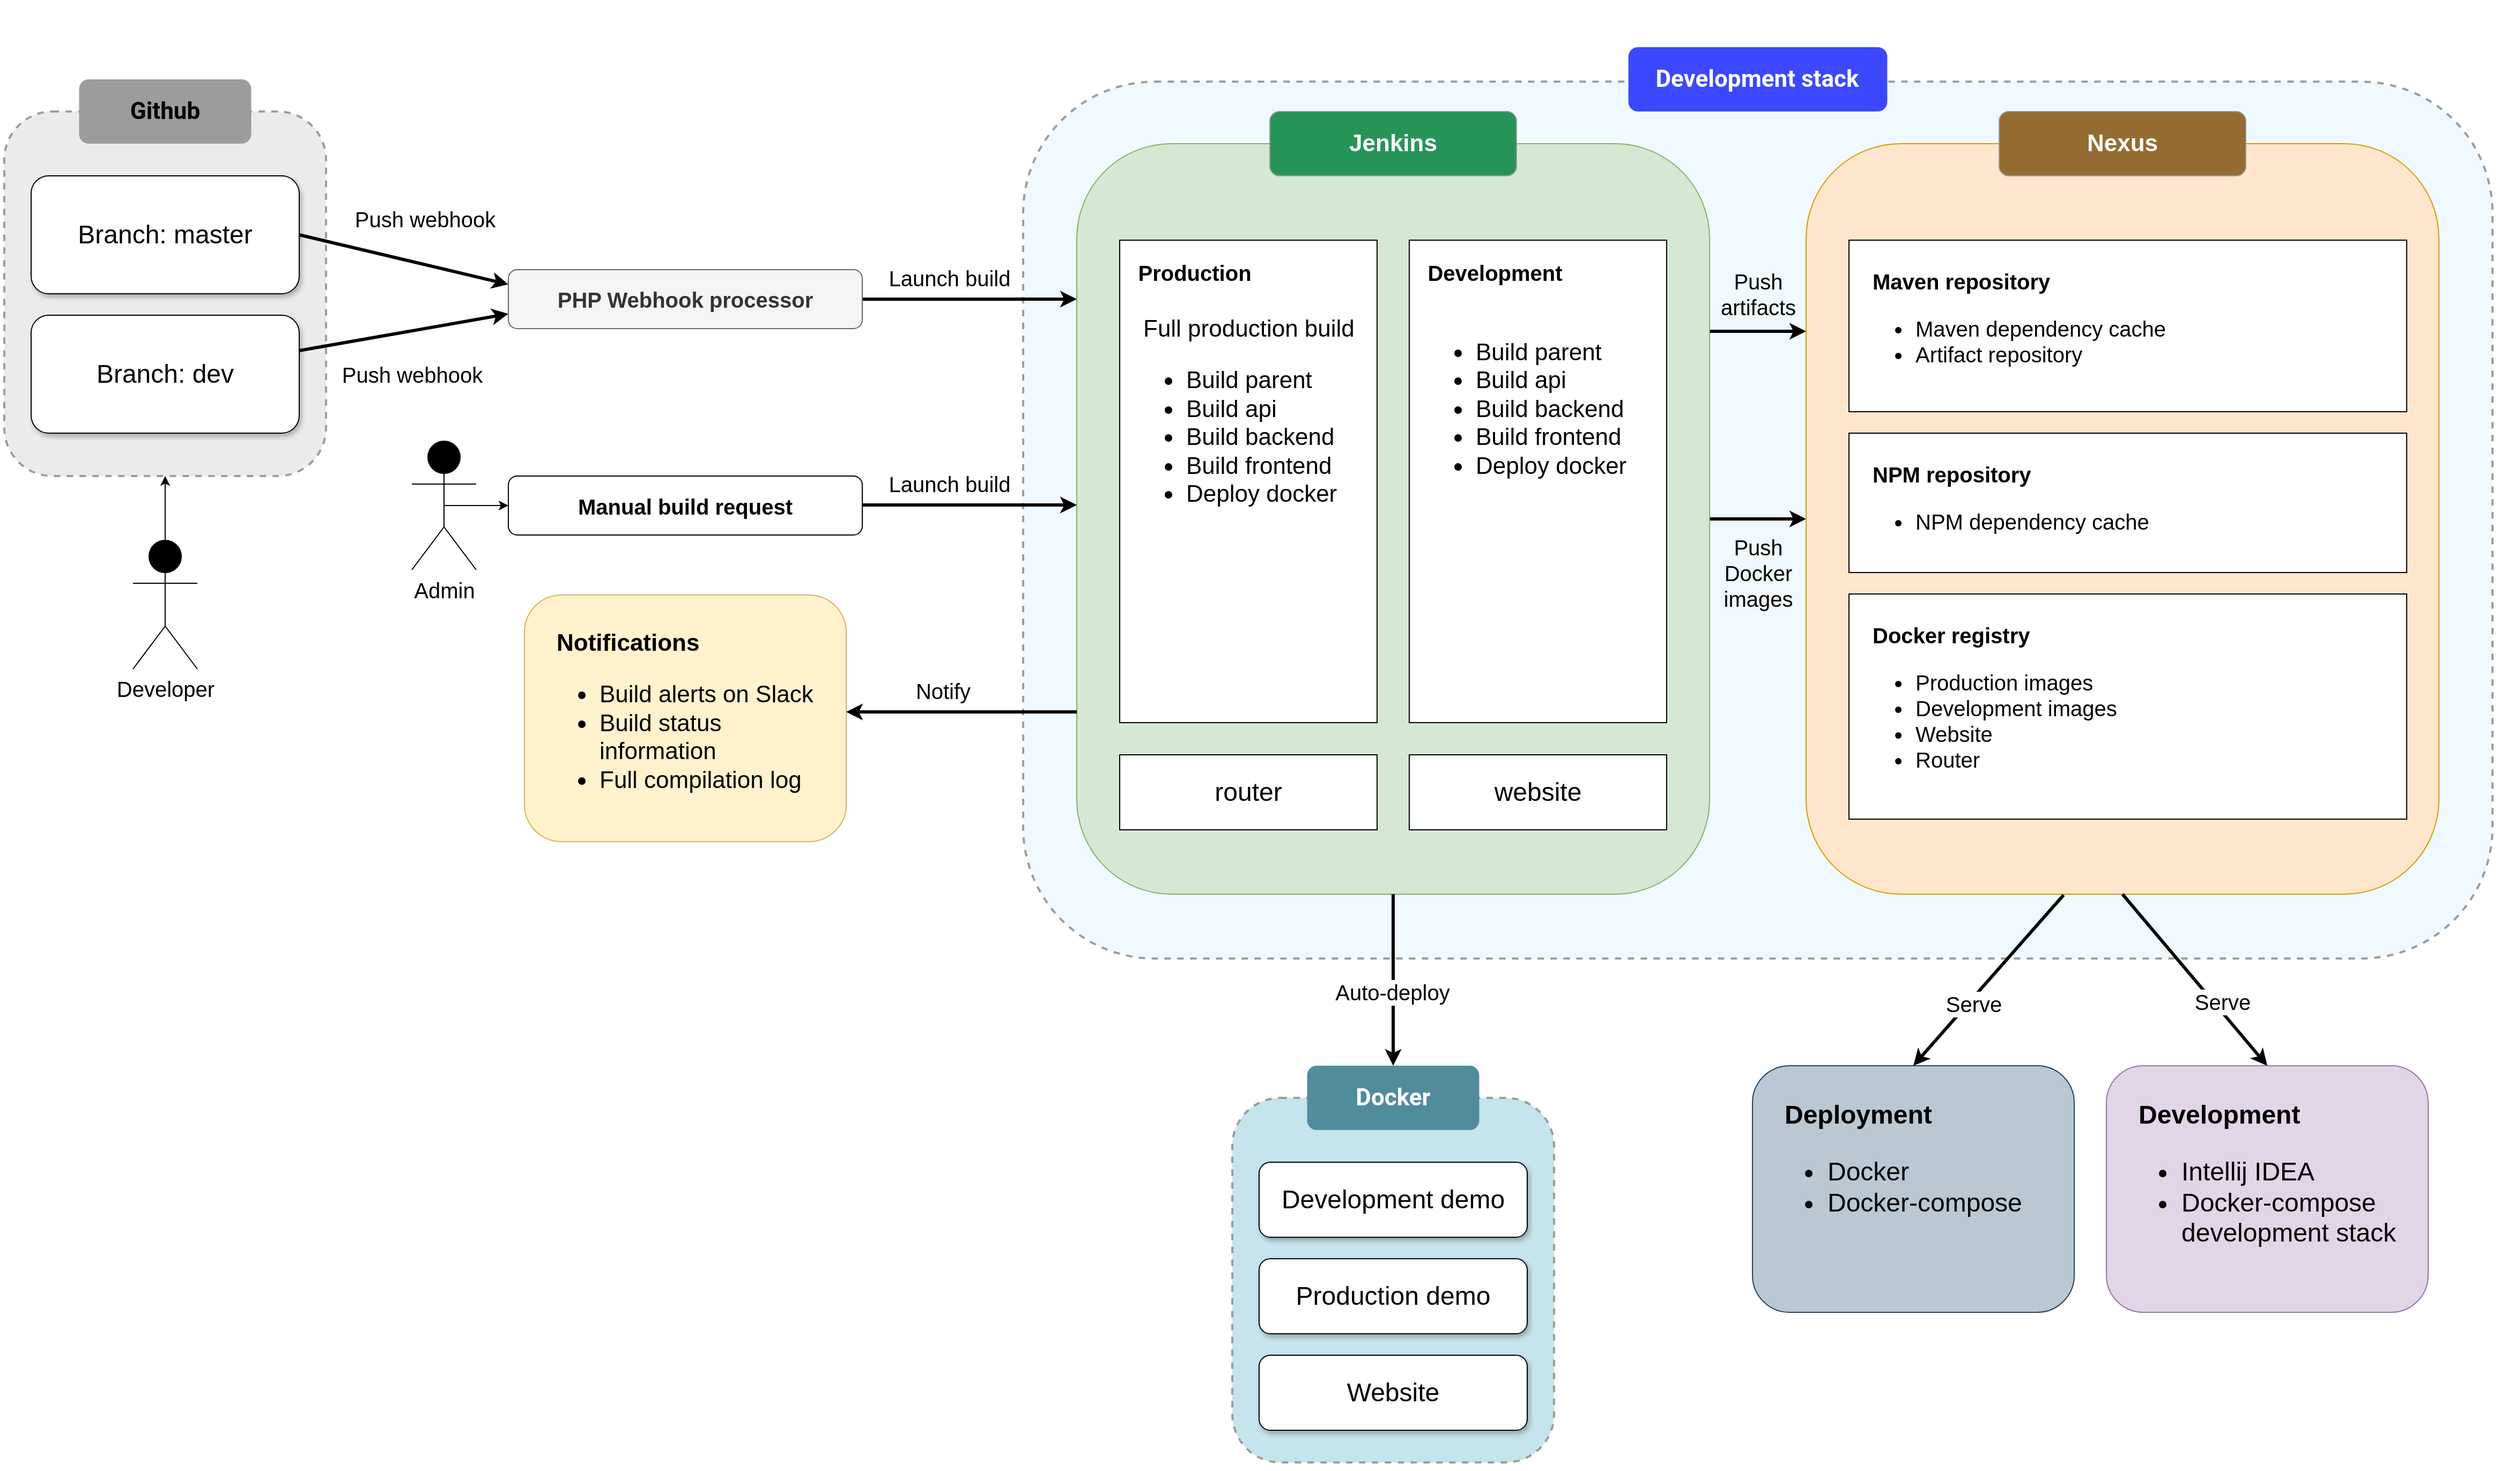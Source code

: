 <mxfile version="13.7.9" type="device"><diagram id="1MRbWPMIIsRU6n4jQsbE" name="Page-1"><mxGraphModel dx="5161" dy="1391" grid="1" gridSize="10" guides="1" tooltips="1" connect="1" arrows="1" fold="1" page="1" pageScale="1" pageWidth="850" pageHeight="1100" math="0" shadow="0"><root><mxCell id="0"/><mxCell id="1" parent="0"/><mxCell id="wqlH8wMl_1PshJqII6cn-4" value="" style="group;shadow=1;" vertex="1" connectable="0" parent="1"><mxGeometry x="-90" y="50" width="1370" height="890" as="geometry"/></mxCell><mxCell id="wqlH8wMl_1PshJqII6cn-5" value="" style="rounded=1;whiteSpace=wrap;html=1;dashed=1;strokeColor=#9C9C9C;strokeWidth=2;fillColor=#F0F9FF;" vertex="1" parent="wqlH8wMl_1PshJqII6cn-4"><mxGeometry y="72.162" width="1370" height="817.838" as="geometry"/></mxCell><mxCell id="wqlH8wMl_1PshJqII6cn-6" value="Development stack" style="rounded=1;whiteSpace=wrap;html=1;dashed=1;fillColor=#3B48FF;strokeColor=none;fontColor=#FFFFFF;fontSize=22;fontFamily=Roboto;fontSource=https%3A%2F%2Ffonts.googleapis.com%2Fcss%3Ffamily%3DRoboto;fontStyle=1" vertex="1" parent="wqlH8wMl_1PshJqII6cn-4"><mxGeometry x="564.3" y="40" width="241.4" height="60" as="geometry"/></mxCell><mxCell id="wqlH8wMl_1PshJqII6cn-52" style="edgeStyle=none;rounded=0;orthogonalLoop=1;jettySize=auto;html=1;exitX=1;exitY=0.25;exitDx=0;exitDy=0;entryX=0;entryY=0.25;entryDx=0;entryDy=0;startArrow=none;startFill=0;endArrow=classic;endFill=1;strokeWidth=3;fontSize=20;fontColor=#000000;" edge="1" parent="wqlH8wMl_1PshJqII6cn-4" source="wqlH8wMl_1PshJqII6cn-9" target="wqlH8wMl_1PshJqII6cn-10"><mxGeometry relative="1" as="geometry"/></mxCell><mxCell id="wqlH8wMl_1PshJqII6cn-53" value="Push&lt;br&gt;artifacts" style="edgeLabel;html=1;align=center;verticalAlign=middle;resizable=0;points=[];fontSize=20;fontColor=#000000;labelBackgroundColor=none;" vertex="1" connectable="0" parent="wqlH8wMl_1PshJqII6cn-52"><mxGeometry x="-0.303" y="2" relative="1" as="geometry"><mxPoint x="13.24" y="-33" as="offset"/></mxGeometry></mxCell><mxCell id="wqlH8wMl_1PshJqII6cn-54" style="edgeStyle=none;rounded=0;orthogonalLoop=1;jettySize=auto;html=1;exitX=1;exitY=0.5;exitDx=0;exitDy=0;entryX=0;entryY=0.5;entryDx=0;entryDy=0;startArrow=none;startFill=0;endArrow=classic;endFill=1;strokeWidth=3;fontSize=20;fontColor=#000000;" edge="1" parent="wqlH8wMl_1PshJqII6cn-4" source="wqlH8wMl_1PshJqII6cn-9" target="wqlH8wMl_1PshJqII6cn-10"><mxGeometry relative="1" as="geometry"/></mxCell><mxCell id="wqlH8wMl_1PshJqII6cn-55" value="Push&lt;br&gt;Docker&lt;br&gt;images" style="edgeLabel;html=1;align=center;verticalAlign=middle;resizable=0;points=[];fontSize=20;fontColor=#000000;labelBackgroundColor=none;" vertex="1" connectable="0" parent="wqlH8wMl_1PshJqII6cn-54"><mxGeometry x="-0.486" relative="1" as="geometry"><mxPoint x="21.47" y="50" as="offset"/></mxGeometry></mxCell><mxCell id="wqlH8wMl_1PshJqII6cn-9" value="" style="rounded=1;whiteSpace=wrap;html=1;shadow=0;strokeColor=#82b366;strokeWidth=1;fillColor=#d5e8d4;fontSize=20;" vertex="1" parent="wqlH8wMl_1PshJqII6cn-4"><mxGeometry x="50" y="130" width="590" height="700" as="geometry"/></mxCell><mxCell id="wqlH8wMl_1PshJqII6cn-10" value="" style="rounded=1;whiteSpace=wrap;html=1;shadow=0;strokeColor=#d79b00;strokeWidth=1;fillColor=#ffe6cc;fontSize=20;" vertex="1" parent="wqlH8wMl_1PshJqII6cn-4"><mxGeometry x="730" y="130" width="590" height="700" as="geometry"/></mxCell><mxCell id="wqlH8wMl_1PshJqII6cn-11" value="Jenkins" style="rounded=1;whiteSpace=wrap;html=1;shadow=0;strokeColor=#9C9C9C;strokeWidth=1;fontSize=22;fillColor=#269459;fontColor=#FFFFFF;fontStyle=1" vertex="1" parent="wqlH8wMl_1PshJqII6cn-4"><mxGeometry x="230" y="100" width="230" height="60" as="geometry"/></mxCell><mxCell id="wqlH8wMl_1PshJqII6cn-12" value="Nexus" style="rounded=1;whiteSpace=wrap;html=1;shadow=0;strokeColor=#9C9C9C;strokeWidth=1;fontSize=22;fontColor=#FFFFFF;fillColor=#946C31;fontStyle=1" vertex="1" parent="wqlH8wMl_1PshJqII6cn-4"><mxGeometry x="910" y="100" width="230" height="60" as="geometry"/></mxCell><mxCell id="wqlH8wMl_1PshJqII6cn-25" value="" style="rounded=0;whiteSpace=wrap;html=1;shadow=0;strokeWidth=1;fontSize=20;" vertex="1" parent="wqlH8wMl_1PshJqII6cn-4"><mxGeometry x="90" y="220" width="240" height="450" as="geometry"/></mxCell><mxCell id="wqlH8wMl_1PshJqII6cn-26" value="" style="rounded=0;whiteSpace=wrap;html=1;shadow=0;strokeWidth=1;fontSize=20;" vertex="1" parent="wqlH8wMl_1PshJqII6cn-4"><mxGeometry x="360" y="220" width="240" height="450" as="geometry"/></mxCell><mxCell id="wqlH8wMl_1PshJqII6cn-27" value="Production" style="text;html=1;strokeColor=none;fillColor=none;align=center;verticalAlign=middle;whiteSpace=wrap;rounded=0;shadow=0;fontSize=20;fontColor=#000000;fontStyle=1" vertex="1" parent="wqlH8wMl_1PshJqII6cn-4"><mxGeometry x="110" y="240" width="100" height="20" as="geometry"/></mxCell><mxCell id="wqlH8wMl_1PshJqII6cn-28" value="Development" style="text;html=1;strokeColor=none;fillColor=none;align=center;verticalAlign=middle;whiteSpace=wrap;rounded=0;shadow=0;fontSize=20;fontColor=#000000;fontStyle=1" vertex="1" parent="wqlH8wMl_1PshJqII6cn-4"><mxGeometry x="380" y="240" width="120" height="20" as="geometry"/></mxCell><mxCell id="wqlH8wMl_1PshJqII6cn-29" value="router" style="rounded=0;whiteSpace=wrap;html=1;shadow=0;strokeWidth=1;fontSize=24;" vertex="1" parent="wqlH8wMl_1PshJqII6cn-4"><mxGeometry x="90" y="700" width="240" height="70" as="geometry"/></mxCell><mxCell id="wqlH8wMl_1PshJqII6cn-42" value="website" style="rounded=0;whiteSpace=wrap;html=1;shadow=0;strokeWidth=1;fontSize=24;" vertex="1" parent="wqlH8wMl_1PshJqII6cn-4"><mxGeometry x="360" y="700" width="240" height="70" as="geometry"/></mxCell><mxCell id="wqlH8wMl_1PshJqII6cn-45" value="&lt;span style=&quot;font-size: 22px;&quot;&gt;Full production build&lt;/span&gt;&lt;br style=&quot;font-size: 22px;&quot;&gt;&lt;ul style=&quot;font-size: 22px;&quot;&gt;&lt;li style=&quot;font-size: 22px;&quot;&gt;Build parent&lt;/li&gt;&lt;li style=&quot;font-size: 22px;&quot;&gt;Build api&lt;/li&gt;&lt;li style=&quot;font-size: 22px;&quot;&gt;Build backend&lt;/li&gt;&lt;li style=&quot;font-size: 22px;&quot;&gt;Build frontend&lt;/li&gt;&lt;li style=&quot;font-size: 22px;&quot;&gt;Deploy docker&lt;/li&gt;&lt;/ul&gt;" style="text;html=1;strokeColor=none;fillColor=none;align=left;verticalAlign=top;whiteSpace=wrap;rounded=0;shadow=0;fontSize=22;fontColor=#000000;" vertex="1" parent="wqlH8wMl_1PshJqII6cn-4"><mxGeometry x="110" y="283" width="200" height="367" as="geometry"/></mxCell><mxCell id="wqlH8wMl_1PshJqII6cn-46" value="&lt;ul style=&quot;font-size: 22px;&quot;&gt;&lt;li style=&quot;font-size: 22px;&quot;&gt;Build parent&lt;/li&gt;&lt;li style=&quot;font-size: 22px;&quot;&gt;Build api&lt;/li&gt;&lt;li style=&quot;font-size: 22px;&quot;&gt;Build backend&lt;/li&gt;&lt;li style=&quot;font-size: 22px;&quot;&gt;Build frontend&lt;/li&gt;&lt;li style=&quot;font-size: 22px;&quot;&gt;Deploy docker&lt;/li&gt;&lt;/ul&gt;" style="text;html=1;strokeColor=none;fillColor=none;align=left;verticalAlign=top;whiteSpace=wrap;rounded=0;shadow=0;fontSize=22;fontColor=#000000;" vertex="1" parent="wqlH8wMl_1PshJqII6cn-4"><mxGeometry x="380" y="283" width="200" height="367" as="geometry"/></mxCell><mxCell id="wqlH8wMl_1PshJqII6cn-67" value="" style="rounded=0;whiteSpace=wrap;html=1;shadow=0;labelBackgroundColor=none;strokeWidth=1;fontSize=20;align=left;" vertex="1" parent="wqlH8wMl_1PshJqII6cn-4"><mxGeometry x="770" y="220" width="520" height="160" as="geometry"/></mxCell><mxCell id="wqlH8wMl_1PshJqII6cn-68" value="" style="rounded=0;whiteSpace=wrap;html=1;shadow=0;labelBackgroundColor=none;strokeWidth=1;fontSize=20;align=left;" vertex="1" parent="wqlH8wMl_1PshJqII6cn-4"><mxGeometry x="770" y="550" width="520" height="210" as="geometry"/></mxCell><mxCell id="wqlH8wMl_1PshJqII6cn-69" value="&lt;b&gt;Maven repository&lt;/b&gt;&lt;br&gt;&lt;ul&gt;&lt;li&gt;Maven dependency cache&lt;/li&gt;&lt;li&gt;Artifact repository&lt;/li&gt;&lt;/ul&gt;" style="text;html=1;strokeColor=none;fillColor=none;align=left;verticalAlign=top;whiteSpace=wrap;rounded=0;shadow=0;labelBackgroundColor=none;fontSize=20;" vertex="1" parent="wqlH8wMl_1PshJqII6cn-4"><mxGeometry x="790" y="240" width="480" height="120" as="geometry"/></mxCell><mxCell id="wqlH8wMl_1PshJqII6cn-93" value="&lt;b&gt;Docker registry&lt;/b&gt;&lt;br&gt;&lt;ul&gt;&lt;li&gt;Production images&lt;/li&gt;&lt;li&gt;Development images&lt;/li&gt;&lt;li&gt;Website&lt;/li&gt;&lt;li&gt;Router&lt;/li&gt;&lt;/ul&gt;" style="text;html=1;strokeColor=none;fillColor=none;align=left;verticalAlign=top;whiteSpace=wrap;rounded=0;shadow=0;labelBackgroundColor=none;fontSize=20;" vertex="1" parent="wqlH8wMl_1PshJqII6cn-4"><mxGeometry x="790" y="570" width="480" height="170" as="geometry"/></mxCell><mxCell id="wqlH8wMl_1PshJqII6cn-94" value="" style="rounded=0;whiteSpace=wrap;html=1;shadow=0;labelBackgroundColor=none;strokeWidth=1;fontSize=20;align=left;" vertex="1" parent="wqlH8wMl_1PshJqII6cn-4"><mxGeometry x="770" y="400" width="520" height="130" as="geometry"/></mxCell><mxCell id="wqlH8wMl_1PshJqII6cn-95" value="&lt;b&gt;NPM repository&lt;/b&gt;&lt;br&gt;&lt;ul&gt;&lt;li&gt;NPM dependency cache&lt;/li&gt;&lt;/ul&gt;" style="text;html=1;strokeColor=none;fillColor=none;align=left;verticalAlign=top;whiteSpace=wrap;rounded=0;shadow=0;labelBackgroundColor=none;fontSize=20;" vertex="1" parent="wqlH8wMl_1PshJqII6cn-4"><mxGeometry x="790" y="420" width="480" height="100" as="geometry"/></mxCell><mxCell id="wqlH8wMl_1PshJqII6cn-16" style="edgeStyle=orthogonalEdgeStyle;rounded=0;orthogonalLoop=1;jettySize=auto;html=1;fontSize=20;fontColor=#FFFFFF;strokeWidth=3;" edge="1" parent="1" source="wqlH8wMl_1PshJqII6cn-13"><mxGeometry relative="1" as="geometry"><mxPoint x="-40" y="325" as="targetPoint"/><Array as="points"><mxPoint x="-100" y="325"/><mxPoint x="-100" y="325"/></Array></mxGeometry></mxCell><mxCell id="wqlH8wMl_1PshJqII6cn-20" value="Launch build" style="edgeLabel;html=1;align=center;verticalAlign=middle;resizable=0;points=[];fontSize=20;fontColor=#000000;" vertex="1" connectable="0" parent="wqlH8wMl_1PshJqII6cn-16"><mxGeometry x="0.158" y="-51" relative="1" as="geometry"><mxPoint x="-35" y="-71" as="offset"/></mxGeometry></mxCell><mxCell id="wqlH8wMl_1PshJqII6cn-13" value="PHP Webhook processor" style="rounded=1;whiteSpace=wrap;html=1;shadow=0;strokeColor=#666666;strokeWidth=1;fillColor=#f5f5f5;fontSize=20;fontColor=#333333;fontStyle=1" vertex="1" parent="1"><mxGeometry x="-570" y="297.5" width="330" height="55" as="geometry"/></mxCell><mxCell id="wqlH8wMl_1PshJqII6cn-14" value="" style="group" vertex="1" connectable="0" parent="1"><mxGeometry x="-1040" y="120" width="300" height="370" as="geometry"/></mxCell><mxCell id="wqlH8wMl_1PshJqII6cn-3" value="" style="group;shadow=1;" vertex="1" connectable="0" parent="wqlH8wMl_1PshJqII6cn-14"><mxGeometry width="300" height="370" as="geometry"/></mxCell><mxCell id="wqlH8wMl_1PshJqII6cn-1" value="" style="rounded=1;whiteSpace=wrap;html=1;dashed=1;strokeColor=#9C9C9C;strokeWidth=2;fillColor=#EBEBEB;" vertex="1" parent="wqlH8wMl_1PshJqII6cn-3"><mxGeometry y="30" width="300" height="340" as="geometry"/></mxCell><mxCell id="wqlH8wMl_1PshJqII6cn-2" value="Github" style="rounded=1;whiteSpace=wrap;html=1;dashed=1;strokeColor=none;fontSize=22;fontFamily=Roboto;fontSource=https%3A%2F%2Ffonts.googleapis.com%2Fcss%3Ffamily%3DRoboto;fillColor=#9C9C9C;fontStyle=1" vertex="1" parent="wqlH8wMl_1PshJqII6cn-3"><mxGeometry x="69.767" width="160.465" height="60" as="geometry"/></mxCell><mxCell id="wqlH8wMl_1PshJqII6cn-7" value="Branch: master" style="rounded=1;whiteSpace=wrap;html=1;shadow=1;strokeWidth=1;fontSize=24;" vertex="1" parent="wqlH8wMl_1PshJqII6cn-3"><mxGeometry x="25" y="90" width="250" height="110" as="geometry"/></mxCell><mxCell id="wqlH8wMl_1PshJqII6cn-8" value="Branch: dev" style="rounded=1;whiteSpace=wrap;html=1;shadow=1;strokeWidth=1;fontSize=24;" vertex="1" parent="wqlH8wMl_1PshJqII6cn-14"><mxGeometry x="25" y="220" width="250" height="110" as="geometry"/></mxCell><mxCell id="wqlH8wMl_1PshJqII6cn-15" style="rounded=0;orthogonalLoop=1;jettySize=auto;html=1;fontSize=20;fontColor=#FFFFFF;strokeWidth=3;exitX=1;exitY=0.5;exitDx=0;exitDy=0;entryX=0;entryY=0.25;entryDx=0;entryDy=0;" edge="1" parent="1" source="wqlH8wMl_1PshJqII6cn-7" target="wqlH8wMl_1PshJqII6cn-13"><mxGeometry relative="1" as="geometry"/></mxCell><mxCell id="wqlH8wMl_1PshJqII6cn-18" value="Push webhook" style="edgeLabel;html=1;align=center;verticalAlign=middle;resizable=0;points=[];fontSize=20;" vertex="1" connectable="0" parent="wqlH8wMl_1PshJqII6cn-15"><mxGeometry x="-0.414" y="1" relative="1" as="geometry"><mxPoint x="59.17" y="-27.51" as="offset"/></mxGeometry></mxCell><mxCell id="wqlH8wMl_1PshJqII6cn-17" style="edgeStyle=none;rounded=0;orthogonalLoop=1;jettySize=auto;html=1;entryX=0;entryY=0.75;entryDx=0;entryDy=0;strokeWidth=3;fontSize=20;fontColor=#FFFFFF;" edge="1" parent="1" source="wqlH8wMl_1PshJqII6cn-8" target="wqlH8wMl_1PshJqII6cn-13"><mxGeometry relative="1" as="geometry"/></mxCell><mxCell id="wqlH8wMl_1PshJqII6cn-19" value="&lt;span style=&quot;&quot;&gt;Push webhook&lt;/span&gt;" style="edgeLabel;html=1;align=center;verticalAlign=middle;resizable=0;points=[];fontSize=20;" vertex="1" connectable="0" parent="wqlH8wMl_1PshJqII6cn-17"><mxGeometry x="0.322" y="-2" relative="1" as="geometry"><mxPoint x="-24.4" y="42.08" as="offset"/></mxGeometry></mxCell><mxCell id="wqlH8wMl_1PshJqII6cn-21" value="Manual build request" style="rounded=1;whiteSpace=wrap;html=1;shadow=0;strokeWidth=1;fontSize=20;fontStyle=1" vertex="1" parent="1"><mxGeometry x="-570" y="490" width="330" height="55" as="geometry"/></mxCell><mxCell id="wqlH8wMl_1PshJqII6cn-22" style="edgeStyle=orthogonalEdgeStyle;rounded=0;orthogonalLoop=1;jettySize=auto;html=1;fontSize=20;fontColor=#FFFFFF;strokeWidth=3;" edge="1" parent="1"><mxGeometry relative="1" as="geometry"><mxPoint x="-240" y="517" as="sourcePoint"/><mxPoint x="-40" y="517" as="targetPoint"/><Array as="points"><mxPoint x="-100" y="517"/><mxPoint x="-100" y="517"/></Array></mxGeometry></mxCell><mxCell id="wqlH8wMl_1PshJqII6cn-23" value="Launch build" style="edgeLabel;html=1;align=center;verticalAlign=middle;resizable=0;points=[];fontSize=20;fontColor=#000000;" vertex="1" connectable="0" parent="wqlH8wMl_1PshJqII6cn-22"><mxGeometry x="0.158" y="-51" relative="1" as="geometry"><mxPoint x="-35" y="-71" as="offset"/></mxGeometry></mxCell><mxCell id="wqlH8wMl_1PshJqII6cn-49" value="" style="group" vertex="1" connectable="0" parent="1"><mxGeometry x="-605" y="601" width="300" height="230" as="geometry"/></mxCell><mxCell id="wqlH8wMl_1PshJqII6cn-47" value="" style="rounded=1;whiteSpace=wrap;html=1;shadow=0;strokeColor=#d6b656;strokeWidth=1;fillColor=#fff2cc;fontSize=20;align=left;" vertex="1" parent="wqlH8wMl_1PshJqII6cn-49"><mxGeometry x="50" width="300" height="230" as="geometry"/></mxCell><mxCell id="wqlH8wMl_1PshJqII6cn-48" value="&lt;b style=&quot;font-size: 22px;&quot;&gt;Notifications&lt;/b&gt;&lt;br style=&quot;font-size: 22px;&quot;&gt;&lt;ul style=&quot;font-size: 22px;&quot;&gt;&lt;li style=&quot;font-size: 22px;&quot;&gt;Build alerts on Slack&lt;/li&gt;&lt;li style=&quot;font-size: 22px;&quot;&gt;Build status information&lt;/li&gt;&lt;li style=&quot;font-size: 22px;&quot;&gt;Full compilation log&lt;/li&gt;&lt;/ul&gt;" style="text;html=1;strokeColor=none;fillColor=none;align=left;verticalAlign=top;whiteSpace=wrap;rounded=0;shadow=0;fontSize=22;fontColor=#000000;spacing=2;" vertex="1" parent="wqlH8wMl_1PshJqII6cn-49"><mxGeometry x="77.907" y="24.865" width="244.186" height="186.486" as="geometry"/></mxCell><mxCell id="wqlH8wMl_1PshJqII6cn-50" style="edgeStyle=orthogonalEdgeStyle;rounded=0;orthogonalLoop=1;jettySize=auto;html=1;fontSize=20;fontColor=#FFFFFF;strokeWidth=3;exitX=1;exitY=0.474;exitDx=0;exitDy=0;exitPerimeter=0;startArrow=classic;startFill=1;endArrow=none;endFill=0;" edge="1" parent="1" source="wqlH8wMl_1PshJqII6cn-47"><mxGeometry relative="1" as="geometry"><mxPoint x="-290" y="710" as="sourcePoint"/><mxPoint x="-40" y="710" as="targetPoint"/><Array as="points"><mxPoint x="-90" y="710"/></Array></mxGeometry></mxCell><mxCell id="wqlH8wMl_1PshJqII6cn-51" value="Notify" style="edgeLabel;html=1;align=center;verticalAlign=middle;resizable=0;points=[];fontSize=20;fontColor=#000000;" vertex="1" connectable="0" parent="wqlH8wMl_1PshJqII6cn-50"><mxGeometry x="0.158" y="-51" relative="1" as="geometry"><mxPoint x="-35" y="-71" as="offset"/></mxGeometry></mxCell><mxCell id="wqlH8wMl_1PshJqII6cn-64" value="" style="group" vertex="1" connectable="0" parent="1"><mxGeometry x="105" y="1040" width="300" height="370" as="geometry"/></mxCell><mxCell id="wqlH8wMl_1PshJqII6cn-57" value="" style="group" vertex="1" connectable="0" parent="wqlH8wMl_1PshJqII6cn-64"><mxGeometry width="300" height="370" as="geometry"/></mxCell><mxCell id="wqlH8wMl_1PshJqII6cn-58" value="" style="group;shadow=1;" vertex="1" connectable="0" parent="wqlH8wMl_1PshJqII6cn-57"><mxGeometry width="300" height="370" as="geometry"/></mxCell><mxCell id="wqlH8wMl_1PshJqII6cn-59" value="" style="rounded=1;whiteSpace=wrap;html=1;dashed=1;strokeColor=#9C9C9C;strokeWidth=2;fontColor=#C5E4EB;fillColor=#C5E4EB;" vertex="1" parent="wqlH8wMl_1PshJqII6cn-58"><mxGeometry y="30" width="300" height="340" as="geometry"/></mxCell><mxCell id="wqlH8wMl_1PshJqII6cn-60" value="Docker" style="rounded=1;whiteSpace=wrap;html=1;dashed=1;strokeColor=none;fontSize=22;fontFamily=Roboto;fontSource=https%3A%2F%2Ffonts.googleapis.com%2Fcss%3Ffamily%3DRoboto;fontStyle=1;fillColor=#518B9C;fontColor=#FFFFFF;" vertex="1" parent="wqlH8wMl_1PshJqII6cn-58"><mxGeometry x="69.767" width="160.465" height="60" as="geometry"/></mxCell><mxCell id="wqlH8wMl_1PshJqII6cn-61" value="Development demo" style="rounded=1;whiteSpace=wrap;html=1;shadow=1;strokeWidth=1;fontSize=24;" vertex="1" parent="wqlH8wMl_1PshJqII6cn-58"><mxGeometry x="25" y="90" width="250" height="70" as="geometry"/></mxCell><mxCell id="wqlH8wMl_1PshJqII6cn-62" value="Production demo" style="rounded=1;whiteSpace=wrap;html=1;shadow=1;strokeWidth=1;fontSize=24;" vertex="1" parent="wqlH8wMl_1PshJqII6cn-57"><mxGeometry x="25" y="180" width="250" height="70" as="geometry"/></mxCell><mxCell id="wqlH8wMl_1PshJqII6cn-63" value="Website" style="rounded=1;whiteSpace=wrap;html=1;shadow=1;strokeWidth=1;fontSize=24;" vertex="1" parent="wqlH8wMl_1PshJqII6cn-64"><mxGeometry x="25" y="270" width="250" height="70" as="geometry"/></mxCell><mxCell id="wqlH8wMl_1PshJqII6cn-65" style="edgeStyle=none;rounded=0;orthogonalLoop=1;jettySize=auto;html=1;exitX=0.5;exitY=1;exitDx=0;exitDy=0;startArrow=none;startFill=0;endArrow=classic;endFill=1;strokeWidth=3;fontSize=20;fontColor=#C5E4EB;" edge="1" parent="1" source="wqlH8wMl_1PshJqII6cn-9" target="wqlH8wMl_1PshJqII6cn-60"><mxGeometry relative="1" as="geometry"/></mxCell><mxCell id="wqlH8wMl_1PshJqII6cn-66" value="&lt;font color=&quot;#000000&quot;&gt;Auto-deploy&lt;/font&gt;" style="edgeLabel;html=1;align=center;verticalAlign=middle;resizable=0;points=[];fontSize=20;fontColor=#C5E4EB;" vertex="1" connectable="0" parent="wqlH8wMl_1PshJqII6cn-65"><mxGeometry x="0.138" y="-1" relative="1" as="geometry"><mxPoint as="offset"/></mxGeometry></mxCell><mxCell id="wqlH8wMl_1PshJqII6cn-97" style="edgeStyle=none;rounded=0;orthogonalLoop=1;jettySize=auto;html=1;exitX=0.5;exitY=0.5;exitDx=0;exitDy=0;exitPerimeter=0;entryX=0;entryY=0.5;entryDx=0;entryDy=0;startArrow=none;startFill=0;endArrow=classic;endFill=1;strokeWidth=1;fontSize=20;fontColor=#000000;" edge="1" parent="1" source="wqlH8wMl_1PshJqII6cn-96" target="wqlH8wMl_1PshJqII6cn-21"><mxGeometry relative="1" as="geometry"/></mxCell><mxCell id="wqlH8wMl_1PshJqII6cn-96" value="Admin" style="shape=umlActor;verticalLabelPosition=bottom;verticalAlign=top;html=1;outlineConnect=0;shadow=0;labelBackgroundColor=none;strokeWidth=1;fontSize=20;fontColor=#000000;align=center;fillColor=#000000;" vertex="1" parent="1"><mxGeometry x="-660" y="457.5" width="60" height="120" as="geometry"/></mxCell><mxCell id="wqlH8wMl_1PshJqII6cn-99" style="edgeStyle=none;rounded=0;orthogonalLoop=1;jettySize=auto;html=1;entryX=0.5;entryY=1;entryDx=0;entryDy=0;startArrow=none;startFill=0;endArrow=classic;endFill=1;strokeWidth=1;fontSize=20;fontColor=#000000;" edge="1" parent="1" source="wqlH8wMl_1PshJqII6cn-98" target="wqlH8wMl_1PshJqII6cn-1"><mxGeometry relative="1" as="geometry"/></mxCell><mxCell id="wqlH8wMl_1PshJqII6cn-98" value="Developer" style="shape=umlActor;verticalLabelPosition=bottom;verticalAlign=top;html=1;outlineConnect=0;shadow=0;labelBackgroundColor=none;strokeWidth=1;fontSize=20;fontColor=#000000;align=center;fillColor=#000000;" vertex="1" parent="1"><mxGeometry x="-920" y="550" width="60" height="120" as="geometry"/></mxCell><mxCell id="wqlH8wMl_1PshJqII6cn-100" value="" style="group" vertex="1" connectable="0" parent="1"><mxGeometry x="590" y="1040" width="300" height="230" as="geometry"/></mxCell><mxCell id="wqlH8wMl_1PshJqII6cn-101" value="" style="rounded=1;whiteSpace=wrap;html=1;shadow=0;strokeColor=#23445d;strokeWidth=1;fillColor=#bac8d3;fontSize=20;align=left;" vertex="1" parent="wqlH8wMl_1PshJqII6cn-100"><mxGeometry width="300" height="230" as="geometry"/></mxCell><mxCell id="wqlH8wMl_1PshJqII6cn-102" value="&lt;b style=&quot;font-size: 24px;&quot;&gt;Deployment&lt;/b&gt;&lt;br style=&quot;font-size: 24px;&quot;&gt;&lt;ul style=&quot;font-size: 24px;&quot;&gt;&lt;li style=&quot;font-size: 24px;&quot;&gt;Docker&lt;/li&gt;&lt;li style=&quot;font-size: 24px;&quot;&gt;Docker-compose&lt;/li&gt;&lt;/ul&gt;" style="text;html=1;strokeColor=none;fillColor=none;align=left;verticalAlign=top;whiteSpace=wrap;rounded=0;shadow=0;fontSize=24;fontColor=#000000;" vertex="1" parent="wqlH8wMl_1PshJqII6cn-100"><mxGeometry x="27.907" y="24.865" width="244.186" height="186.486" as="geometry"/></mxCell><mxCell id="wqlH8wMl_1PshJqII6cn-103" value="" style="group" vertex="1" connectable="0" parent="1"><mxGeometry x="920" y="1040" width="300" height="230" as="geometry"/></mxCell><mxCell id="wqlH8wMl_1PshJqII6cn-104" value="" style="rounded=1;whiteSpace=wrap;html=1;shadow=0;strokeColor=#9673a6;strokeWidth=1;fillColor=#e1d5e7;fontSize=20;align=left;" vertex="1" parent="wqlH8wMl_1PshJqII6cn-103"><mxGeometry width="300" height="230" as="geometry"/></mxCell><mxCell id="wqlH8wMl_1PshJqII6cn-105" value="&lt;b style=&quot;font-size: 24px&quot;&gt;Development&lt;/b&gt;&lt;br style=&quot;font-size: 24px&quot;&gt;&lt;ul style=&quot;font-size: 24px&quot;&gt;&lt;li style=&quot;font-size: 24px&quot;&gt;Intellij IDEA&lt;/li&gt;&lt;li style=&quot;font-size: 24px&quot;&gt;Docker-compose development stack&lt;/li&gt;&lt;/ul&gt;" style="text;html=1;strokeColor=none;fillColor=none;align=left;verticalAlign=top;whiteSpace=wrap;rounded=0;shadow=0;fontSize=24;fontColor=#000000;" vertex="1" parent="wqlH8wMl_1PshJqII6cn-103"><mxGeometry x="27.907" y="24.865" width="244.186" height="186.486" as="geometry"/></mxCell><mxCell id="wqlH8wMl_1PshJqII6cn-106" style="edgeStyle=none;rounded=0;orthogonalLoop=1;jettySize=auto;html=1;exitX=0.407;exitY=1.001;exitDx=0;exitDy=0;entryX=0.5;entryY=0;entryDx=0;entryDy=0;startArrow=none;startFill=0;endArrow=classic;endFill=1;strokeWidth=3;fontSize=20;fontColor=#000000;exitPerimeter=0;" edge="1" parent="1" source="wqlH8wMl_1PshJqII6cn-10" target="wqlH8wMl_1PshJqII6cn-101"><mxGeometry relative="1" as="geometry"/></mxCell><mxCell id="wqlH8wMl_1PshJqII6cn-107" value="Serve" style="edgeLabel;html=1;align=center;verticalAlign=middle;resizable=0;points=[];fontSize=20;fontColor=#000000;" vertex="1" connectable="0" parent="wqlH8wMl_1PshJqII6cn-106"><mxGeometry x="0.233" y="3" relative="1" as="geometry"><mxPoint y="1" as="offset"/></mxGeometry></mxCell><mxCell id="wqlH8wMl_1PshJqII6cn-108" style="edgeStyle=none;rounded=0;orthogonalLoop=1;jettySize=auto;html=1;exitX=0.5;exitY=1;exitDx=0;exitDy=0;entryX=0.5;entryY=0;entryDx=0;entryDy=0;startArrow=none;startFill=0;endArrow=classic;endFill=1;strokeWidth=3;fontSize=20;fontColor=#000000;" edge="1" parent="1" source="wqlH8wMl_1PshJqII6cn-10" target="wqlH8wMl_1PshJqII6cn-104"><mxGeometry relative="1" as="geometry"/></mxCell><mxCell id="wqlH8wMl_1PshJqII6cn-109" value="Serve" style="edgeLabel;html=1;align=center;verticalAlign=middle;resizable=0;points=[];fontSize=20;fontColor=#000000;" vertex="1" connectable="0" parent="wqlH8wMl_1PshJqII6cn-108"><mxGeometry x="0.346" y="3" relative="1" as="geometry"><mxPoint y="-5.97" as="offset"/></mxGeometry></mxCell></root></mxGraphModel></diagram></mxfile>